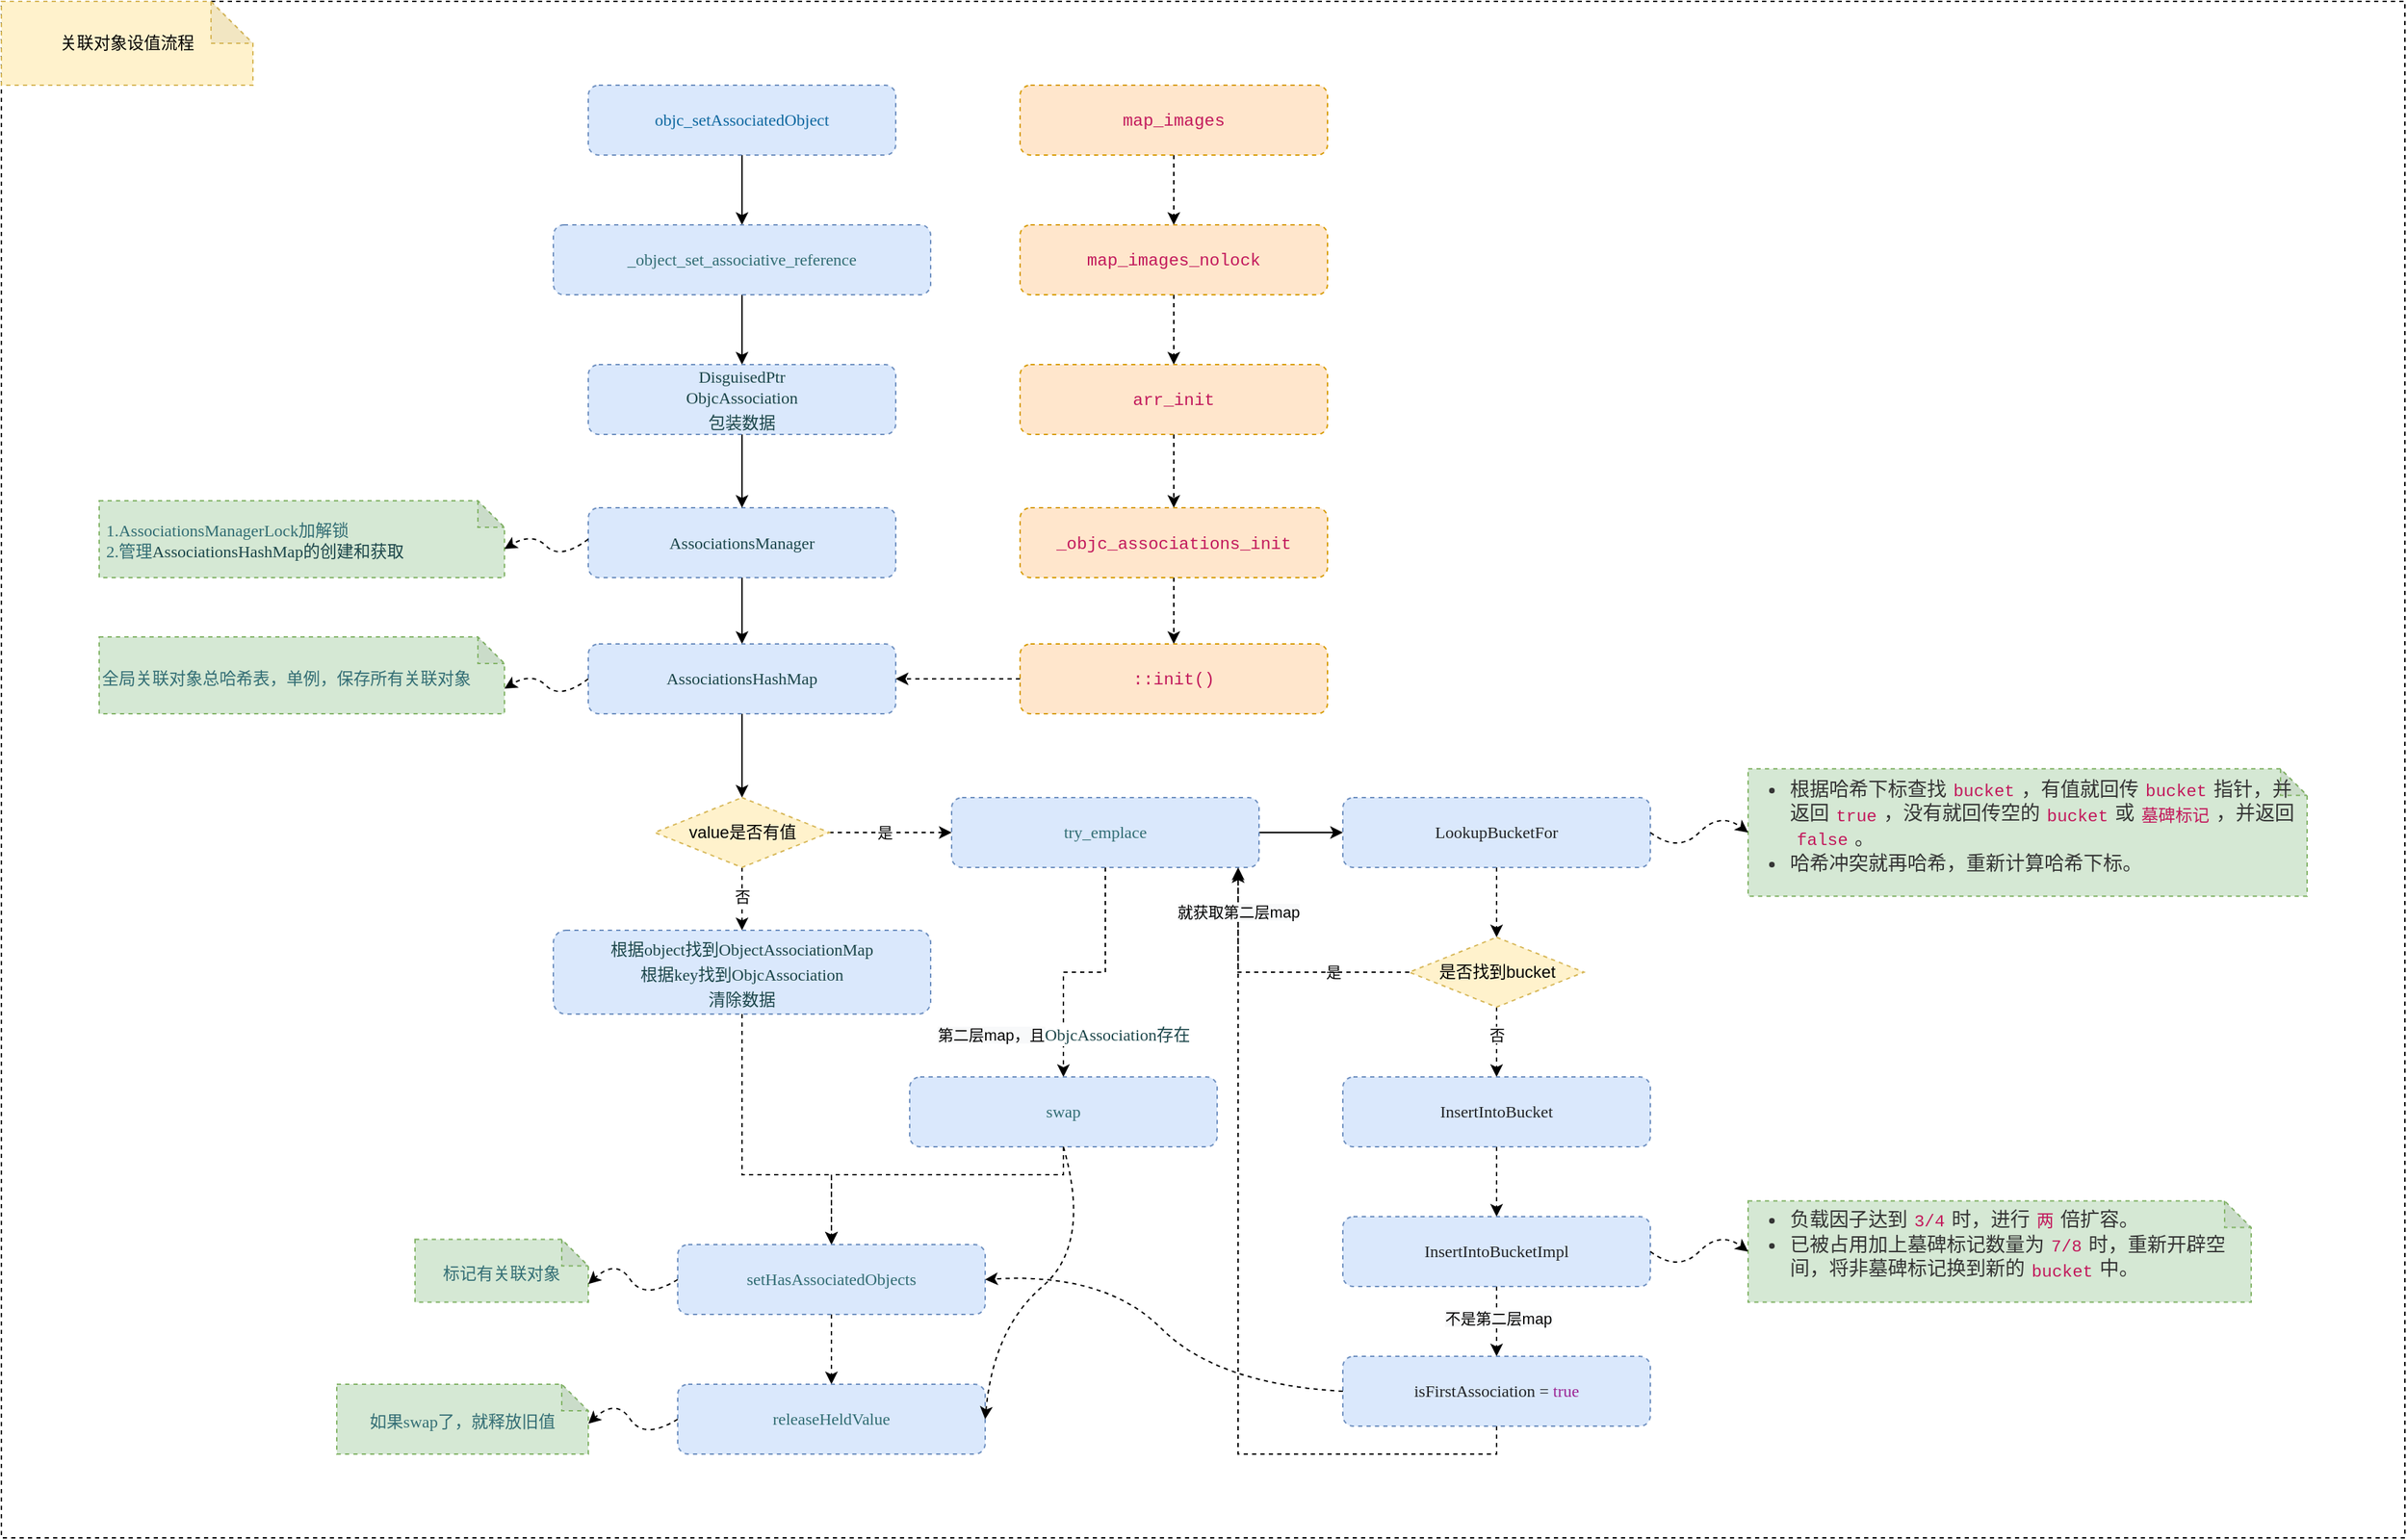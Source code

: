 <mxfile version="14.9.6" type="github">
  <diagram id="C5RBs43oDa-KdzZeNtuy" name="Page-1">
    <mxGraphModel dx="1801" dy="894" grid="1" gridSize="10" guides="1" tooltips="1" connect="1" arrows="1" fold="1" page="1" pageScale="1" pageWidth="827" pageHeight="1169" math="0" shadow="0">
      <root>
        <mxCell id="WIyWlLk6GJQsqaUBKTNV-0" />
        <mxCell id="WIyWlLk6GJQsqaUBKTNV-1" parent="WIyWlLk6GJQsqaUBKTNV-0" />
        <mxCell id="m5rObbSo_KXie3iQr8mV-87" value="" style="rounded=0;whiteSpace=wrap;html=1;labelBackgroundColor=none;align=center;dashed=1;" parent="WIyWlLk6GJQsqaUBKTNV-1" vertex="1">
          <mxGeometry x="-290" y="80" width="1720" height="1100" as="geometry" />
        </mxCell>
        <mxCell id="m5rObbSo_KXie3iQr8mV-5" style="edgeStyle=orthogonalEdgeStyle;rounded=0;orthogonalLoop=1;jettySize=auto;html=1;exitX=0.5;exitY=1;exitDx=0;exitDy=0;entryX=0.5;entryY=0;entryDx=0;entryDy=0;labelBackgroundColor=none;" parent="WIyWlLk6GJQsqaUBKTNV-1" source="m5rObbSo_KXie3iQr8mV-0" target="m5rObbSo_KXie3iQr8mV-4" edge="1">
          <mxGeometry relative="1" as="geometry" />
        </mxCell>
        <mxCell id="m5rObbSo_KXie3iQr8mV-0" value="&lt;p style=&quot;margin: 0px; font-stretch: normal; line-height: normal; font-family: menlo; color: rgb(15, 104, 160);&quot;&gt;objc_setAssociatedObject&lt;/p&gt;" style="rounded=1;whiteSpace=wrap;html=1;labelBackgroundColor=none;fillColor=#dae8fc;strokeColor=#6c8ebf;dashed=1;" parent="WIyWlLk6GJQsqaUBKTNV-1" vertex="1">
          <mxGeometry x="130" y="140" width="220" height="50" as="geometry" />
        </mxCell>
        <mxCell id="m5rObbSo_KXie3iQr8mV-15" style="edgeStyle=orthogonalEdgeStyle;rounded=0;orthogonalLoop=1;jettySize=auto;html=1;exitX=0.5;exitY=1;exitDx=0;exitDy=0;entryX=0.5;entryY=0;entryDx=0;entryDy=0;labelBackgroundColor=none;" parent="WIyWlLk6GJQsqaUBKTNV-1" source="m5rObbSo_KXie3iQr8mV-4" target="m5rObbSo_KXie3iQr8mV-14" edge="1">
          <mxGeometry relative="1" as="geometry" />
        </mxCell>
        <mxCell id="m5rObbSo_KXie3iQr8mV-4" value="&lt;p style=&quot;margin: 0px; font-stretch: normal; line-height: normal; font-family: menlo; color: rgb(50, 109, 116);&quot;&gt;_object_set_associative_reference&lt;/p&gt;" style="rounded=1;whiteSpace=wrap;html=1;labelBackgroundColor=none;fillColor=#dae8fc;strokeColor=#6c8ebf;dashed=1;" parent="WIyWlLk6GJQsqaUBKTNV-1" vertex="1">
          <mxGeometry x="105" y="240" width="270" height="50" as="geometry" />
        </mxCell>
        <mxCell id="m5rObbSo_KXie3iQr8mV-19" style="edgeStyle=orthogonalEdgeStyle;rounded=0;orthogonalLoop=1;jettySize=auto;html=1;exitX=0.5;exitY=1;exitDx=0;exitDy=0;entryX=0.5;entryY=0;entryDx=0;entryDy=0;labelBackgroundColor=none;" parent="WIyWlLk6GJQsqaUBKTNV-1" source="m5rObbSo_KXie3iQr8mV-6" target="m5rObbSo_KXie3iQr8mV-8" edge="1">
          <mxGeometry relative="1" as="geometry" />
        </mxCell>
        <mxCell id="m5rObbSo_KXie3iQr8mV-6" value="&lt;p style=&quot;margin: 0px; font-stretch: normal; line-height: normal; font-family: menlo; color: rgb(28, 70, 74);&quot;&gt;AssociationsManager&lt;/p&gt;" style="rounded=1;whiteSpace=wrap;html=1;labelBackgroundColor=none;fillColor=#dae8fc;strokeColor=#6c8ebf;dashed=1;" parent="WIyWlLk6GJQsqaUBKTNV-1" vertex="1">
          <mxGeometry x="130" y="442.5" width="220" height="50" as="geometry" />
        </mxCell>
        <mxCell id="m5rObbSo_KXie3iQr8mV-18" style="edgeStyle=orthogonalEdgeStyle;rounded=0;orthogonalLoop=1;jettySize=auto;html=1;exitX=0.5;exitY=1;exitDx=0;exitDy=0;entryX=0.5;entryY=0;entryDx=0;entryDy=0;labelBackgroundColor=none;" parent="WIyWlLk6GJQsqaUBKTNV-1" source="m5rObbSo_KXie3iQr8mV-8" target="m5rObbSo_KXie3iQr8mV-17" edge="1">
          <mxGeometry relative="1" as="geometry" />
        </mxCell>
        <mxCell id="m5rObbSo_KXie3iQr8mV-8" value="&lt;p style=&quot;margin: 0px; font-stretch: normal; line-height: normal; font-family: menlo; color: rgb(28, 70, 74);&quot;&gt;AssociationsHashMap&lt;/p&gt;" style="rounded=1;whiteSpace=wrap;html=1;labelBackgroundColor=none;fillColor=#dae8fc;strokeColor=#6c8ebf;dashed=1;" parent="WIyWlLk6GJQsqaUBKTNV-1" vertex="1">
          <mxGeometry x="130" y="540" width="220" height="50" as="geometry" />
        </mxCell>
        <mxCell id="m5rObbSo_KXie3iQr8mV-9" value="&lt;p style=&quot;margin: 0px; font-stretch: normal; line-height: normal; font-family: menlo; color: rgb(50, 109, 116);&quot;&gt;&amp;nbsp;1.AssociationsManagerLock加解锁&lt;/p&gt;&lt;span style=&quot;color: rgb(50, 109, 116); font-family: menlo;&quot;&gt;&amp;nbsp;2.管理&lt;/span&gt;&lt;span style=&quot;color: rgb(28, 70, 74); font-family: menlo;&quot;&gt;AssociationsHashMap的创建和获取&lt;/span&gt;" style="shape=note;whiteSpace=wrap;html=1;backgroundOutline=1;darkOpacity=0.05;align=left;size=19;labelBackgroundColor=none;fillColor=#d5e8d4;strokeColor=#82b366;dashed=1;" parent="WIyWlLk6GJQsqaUBKTNV-1" vertex="1">
          <mxGeometry x="-220" y="437.5" width="290" height="55" as="geometry" />
        </mxCell>
        <mxCell id="m5rObbSo_KXie3iQr8mV-12" value="&lt;p style=&quot;margin: 0px; font-stretch: normal; line-height: normal; font-family: menlo; color: rgb(50, 109, 116);&quot;&gt;全局关联对象总哈希表，单例，保存所有关联对象&lt;/p&gt;" style="shape=note;whiteSpace=wrap;html=1;backgroundOutline=1;darkOpacity=0.05;align=left;size=19;labelBackgroundColor=none;fillColor=#d5e8d4;strokeColor=#82b366;dashed=1;" parent="WIyWlLk6GJQsqaUBKTNV-1" vertex="1">
          <mxGeometry x="-220" y="535" width="290" height="55" as="geometry" />
        </mxCell>
        <mxCell id="m5rObbSo_KXie3iQr8mV-16" style="edgeStyle=orthogonalEdgeStyle;rounded=0;orthogonalLoop=1;jettySize=auto;html=1;exitX=0.5;exitY=1;exitDx=0;exitDy=0;entryX=0.5;entryY=0;entryDx=0;entryDy=0;labelBackgroundColor=none;" parent="WIyWlLk6GJQsqaUBKTNV-1" source="m5rObbSo_KXie3iQr8mV-14" target="m5rObbSo_KXie3iQr8mV-6" edge="1">
          <mxGeometry relative="1" as="geometry" />
        </mxCell>
        <mxCell id="m5rObbSo_KXie3iQr8mV-14" value="&lt;p style=&quot;margin: 0px; font-stretch: normal; line-height: normal; font-family: menlo; color: rgb(28, 70, 74);&quot;&gt;DisguisedPtr&lt;/p&gt;&lt;p style=&quot;margin: 0px; font-stretch: normal; line-height: normal; font-family: menlo; color: rgb(28, 70, 74);&quot;&gt;ObjcAssociation&lt;/p&gt;&lt;p style=&quot;margin: 0px; font-stretch: normal; line-height: normal; font-family: menlo; color: rgb(28, 70, 74);&quot;&gt;包装数据&lt;/p&gt;" style="rounded=1;whiteSpace=wrap;html=1;labelBackgroundColor=none;fillColor=#dae8fc;strokeColor=#6c8ebf;dashed=1;" parent="WIyWlLk6GJQsqaUBKTNV-1" vertex="1">
          <mxGeometry x="130" y="340" width="220" height="50" as="geometry" />
        </mxCell>
        <mxCell id="m5rObbSo_KXie3iQr8mV-21" style="edgeStyle=orthogonalEdgeStyle;rounded=0;orthogonalLoop=1;jettySize=auto;html=1;exitX=1;exitY=0.5;exitDx=0;exitDy=0;entryX=0;entryY=0.5;entryDx=0;entryDy=0;labelBackgroundColor=none;dashed=1;" parent="WIyWlLk6GJQsqaUBKTNV-1" source="m5rObbSo_KXie3iQr8mV-17" target="m5rObbSo_KXie3iQr8mV-20" edge="1">
          <mxGeometry relative="1" as="geometry" />
        </mxCell>
        <mxCell id="JCwCKoFO84IhnHf9u2o8-2" value="是" style="edgeLabel;html=1;align=center;verticalAlign=middle;resizable=0;points=[];" vertex="1" connectable="0" parent="m5rObbSo_KXie3iQr8mV-21">
          <mxGeometry x="-0.097" relative="1" as="geometry">
            <mxPoint as="offset" />
          </mxGeometry>
        </mxCell>
        <mxCell id="m5rObbSo_KXie3iQr8mV-47" style="edgeStyle=orthogonalEdgeStyle;rounded=0;orthogonalLoop=1;jettySize=auto;html=1;exitX=0.5;exitY=1;exitDx=0;exitDy=0;entryX=0.5;entryY=0;entryDx=0;entryDy=0;labelBackgroundColor=none;dashed=1;" parent="WIyWlLk6GJQsqaUBKTNV-1" source="m5rObbSo_KXie3iQr8mV-17" target="m5rObbSo_KXie3iQr8mV-46" edge="1">
          <mxGeometry relative="1" as="geometry" />
        </mxCell>
        <mxCell id="JCwCKoFO84IhnHf9u2o8-3" value="否" style="edgeLabel;html=1;align=center;verticalAlign=middle;resizable=0;points=[];" vertex="1" connectable="0" parent="m5rObbSo_KXie3iQr8mV-47">
          <mxGeometry x="0.067" y="-2" relative="1" as="geometry">
            <mxPoint x="2" y="-3" as="offset" />
          </mxGeometry>
        </mxCell>
        <mxCell id="m5rObbSo_KXie3iQr8mV-17" value="value是否有值" style="rhombus;whiteSpace=wrap;html=1;align=center;labelBackgroundColor=none;fillColor=#fff2cc;strokeColor=#d6b656;dashed=1;" parent="WIyWlLk6GJQsqaUBKTNV-1" vertex="1">
          <mxGeometry x="177.5" y="650" width="125" height="50" as="geometry" />
        </mxCell>
        <mxCell id="m5rObbSo_KXie3iQr8mV-25" style="edgeStyle=orthogonalEdgeStyle;rounded=0;orthogonalLoop=1;jettySize=auto;html=1;exitX=1;exitY=0.5;exitDx=0;exitDy=0;entryX=0;entryY=0.5;entryDx=0;entryDy=0;labelBackgroundColor=none;" parent="WIyWlLk6GJQsqaUBKTNV-1" source="m5rObbSo_KXie3iQr8mV-20" target="m5rObbSo_KXie3iQr8mV-24" edge="1">
          <mxGeometry relative="1" as="geometry" />
        </mxCell>
        <mxCell id="m5rObbSo_KXie3iQr8mV-59" style="edgeStyle=orthogonalEdgeStyle;rounded=0;orthogonalLoop=1;jettySize=auto;html=1;exitX=0.5;exitY=1;exitDx=0;exitDy=0;entryX=0.5;entryY=0;entryDx=0;entryDy=0;labelBackgroundColor=none;dashed=1;" parent="WIyWlLk6GJQsqaUBKTNV-1" source="m5rObbSo_KXie3iQr8mV-20" target="m5rObbSo_KXie3iQr8mV-53" edge="1">
          <mxGeometry relative="1" as="geometry" />
        </mxCell>
        <mxCell id="JCwCKoFO84IhnHf9u2o8-7" value="&lt;span style=&quot;background-color: rgb(248 , 249 , 250)&quot;&gt;第二层map，且&lt;/span&gt;&lt;span style=&quot;color: rgb(28 , 70 , 74) ; font-family: &amp;#34;menlo&amp;#34; ; font-size: 12px&quot;&gt;ObjcAssociation存在&lt;/span&gt;" style="edgeLabel;html=1;align=center;verticalAlign=middle;resizable=0;points=[];" vertex="1" connectable="0" parent="m5rObbSo_KXie3iQr8mV-59">
          <mxGeometry x="0.611" y="1" relative="1" as="geometry">
            <mxPoint x="-1" y="5" as="offset" />
          </mxGeometry>
        </mxCell>
        <mxCell id="m5rObbSo_KXie3iQr8mV-20" value="&lt;p style=&quot;margin: 0px; font-stretch: normal; line-height: normal; font-family: menlo; color: rgb(50, 109, 116);&quot;&gt;try_emplace&lt;/p&gt;" style="rounded=1;whiteSpace=wrap;html=1;labelBackgroundColor=none;fillColor=#dae8fc;strokeColor=#6c8ebf;dashed=1;" parent="WIyWlLk6GJQsqaUBKTNV-1" vertex="1">
          <mxGeometry x="390" y="650" width="220" height="50" as="geometry" />
        </mxCell>
        <mxCell id="m5rObbSo_KXie3iQr8mV-27" style="edgeStyle=orthogonalEdgeStyle;rounded=0;orthogonalLoop=1;jettySize=auto;html=1;exitX=0.5;exitY=1;exitDx=0;exitDy=0;entryX=0.5;entryY=0;entryDx=0;entryDy=0;labelBackgroundColor=none;dashed=1;" parent="WIyWlLk6GJQsqaUBKTNV-1" source="m5rObbSo_KXie3iQr8mV-24" target="m5rObbSo_KXie3iQr8mV-26" edge="1">
          <mxGeometry relative="1" as="geometry" />
        </mxCell>
        <mxCell id="m5rObbSo_KXie3iQr8mV-24" value="&lt;p style=&quot;margin: 0px; font-stretch: normal; line-height: normal; font-family: menlo; color: rgba(0, 0, 0, 0.85);&quot;&gt;LookupBucketFor&lt;/p&gt;" style="rounded=1;whiteSpace=wrap;html=1;labelBackgroundColor=none;fillColor=#dae8fc;strokeColor=#6c8ebf;dashed=1;" parent="WIyWlLk6GJQsqaUBKTNV-1" vertex="1">
          <mxGeometry x="670" y="650" width="220" height="50" as="geometry" />
        </mxCell>
        <mxCell id="m5rObbSo_KXie3iQr8mV-32" value="&lt;span style=&quot;background-color: rgb(255 , 255 , 255)&quot;&gt;否&lt;/span&gt;" style="edgeStyle=orthogonalEdgeStyle;rounded=0;orthogonalLoop=1;jettySize=auto;html=1;exitX=0.5;exitY=1;exitDx=0;exitDy=0;entryX=0.5;entryY=0;entryDx=0;entryDy=0;labelBackgroundColor=none;dashed=1;" parent="WIyWlLk6GJQsqaUBKTNV-1" source="m5rObbSo_KXie3iQr8mV-26" target="m5rObbSo_KXie3iQr8mV-29" edge="1">
          <mxGeometry x="-0.2" relative="1" as="geometry">
            <mxPoint as="offset" />
          </mxGeometry>
        </mxCell>
        <mxCell id="m5rObbSo_KXie3iQr8mV-34" style="edgeStyle=orthogonalEdgeStyle;rounded=0;orthogonalLoop=1;jettySize=auto;html=1;exitX=0;exitY=0.5;exitDx=0;exitDy=0;entryX=0.932;entryY=1;entryDx=0;entryDy=0;entryPerimeter=0;labelBackgroundColor=none;dashed=1;" parent="WIyWlLk6GJQsqaUBKTNV-1" source="m5rObbSo_KXie3iQr8mV-26" target="m5rObbSo_KXie3iQr8mV-20" edge="1">
          <mxGeometry relative="1" as="geometry" />
        </mxCell>
        <mxCell id="m5rObbSo_KXie3iQr8mV-35" value="是" style="edgeLabel;html=1;align=center;verticalAlign=middle;resizable=0;points=[];labelBackgroundColor=none;" parent="m5rObbSo_KXie3iQr8mV-34" vertex="1" connectable="0">
          <mxGeometry x="-0.2" y="2" relative="1" as="geometry">
            <mxPoint x="24" y="-2" as="offset" />
          </mxGeometry>
        </mxCell>
        <mxCell id="m5rObbSo_KXie3iQr8mV-26" value="是否找到bucket" style="rhombus;whiteSpace=wrap;html=1;align=center;labelBackgroundColor=none;fillColor=#fff2cc;strokeColor=#d6b656;dashed=1;" parent="WIyWlLk6GJQsqaUBKTNV-1" vertex="1">
          <mxGeometry x="717.5" y="750" width="125" height="50" as="geometry" />
        </mxCell>
        <mxCell id="m5rObbSo_KXie3iQr8mV-33" style="edgeStyle=orthogonalEdgeStyle;rounded=0;orthogonalLoop=1;jettySize=auto;html=1;exitX=0.5;exitY=1;exitDx=0;exitDy=0;entryX=0.5;entryY=0;entryDx=0;entryDy=0;labelBackgroundColor=none;dashed=1;" parent="WIyWlLk6GJQsqaUBKTNV-1" source="m5rObbSo_KXie3iQr8mV-29" target="m5rObbSo_KXie3iQr8mV-30" edge="1">
          <mxGeometry relative="1" as="geometry" />
        </mxCell>
        <mxCell id="m5rObbSo_KXie3iQr8mV-29" value="&lt;p style=&quot;margin: 0px; font-stretch: normal; line-height: normal; font-family: menlo; color: rgba(0, 0, 0, 0.85);&quot;&gt;InsertIntoBucket&lt;/p&gt;" style="rounded=1;whiteSpace=wrap;html=1;labelBackgroundColor=none;fillColor=#dae8fc;strokeColor=#6c8ebf;dashed=1;" parent="WIyWlLk6GJQsqaUBKTNV-1" vertex="1">
          <mxGeometry x="670" y="850" width="220" height="50" as="geometry" />
        </mxCell>
        <mxCell id="m5rObbSo_KXie3iQr8mV-37" style="edgeStyle=orthogonalEdgeStyle;rounded=0;orthogonalLoop=1;jettySize=auto;html=1;exitX=0.5;exitY=1;exitDx=0;exitDy=0;entryX=0.932;entryY=1.04;entryDx=0;entryDy=0;entryPerimeter=0;labelBackgroundColor=none;dashed=1;" parent="WIyWlLk6GJQsqaUBKTNV-1" source="m5rObbSo_KXie3iQr8mV-49" target="m5rObbSo_KXie3iQr8mV-20" edge="1">
          <mxGeometry relative="1" as="geometry">
            <mxPoint x="600" y="800" as="targetPoint" />
          </mxGeometry>
        </mxCell>
        <mxCell id="JCwCKoFO84IhnHf9u2o8-6" value="&lt;span style=&quot;background-color: rgb(248 , 249 , 250)&quot;&gt;就获取第二层map&lt;/span&gt;" style="edgeLabel;html=1;align=center;verticalAlign=middle;resizable=0;points=[];" vertex="1" connectable="0" parent="m5rObbSo_KXie3iQr8mV-37">
          <mxGeometry x="0.904" relative="1" as="geometry">
            <mxPoint as="offset" />
          </mxGeometry>
        </mxCell>
        <mxCell id="m5rObbSo_KXie3iQr8mV-50" style="edgeStyle=orthogonalEdgeStyle;rounded=0;orthogonalLoop=1;jettySize=auto;html=1;exitX=0.5;exitY=1;exitDx=0;exitDy=0;entryX=0.5;entryY=0;entryDx=0;entryDy=0;labelBackgroundColor=none;dashed=1;" parent="WIyWlLk6GJQsqaUBKTNV-1" source="m5rObbSo_KXie3iQr8mV-30" target="m5rObbSo_KXie3iQr8mV-49" edge="1">
          <mxGeometry relative="1" as="geometry" />
        </mxCell>
        <mxCell id="JCwCKoFO84IhnHf9u2o8-5" value="&lt;span style=&quot;background-color: rgb(248 , 249 , 250)&quot;&gt;不是第二层map&lt;/span&gt;" style="edgeLabel;html=1;align=center;verticalAlign=middle;resizable=0;points=[];" vertex="1" connectable="0" parent="m5rObbSo_KXie3iQr8mV-50">
          <mxGeometry x="-0.08" y="1" relative="1" as="geometry">
            <mxPoint as="offset" />
          </mxGeometry>
        </mxCell>
        <mxCell id="m5rObbSo_KXie3iQr8mV-30" value="&lt;p style=&quot;margin: 0px; font-stretch: normal; line-height: normal; font-family: menlo; color: rgba(0, 0, 0, 0.85);&quot;&gt;InsertIntoBucketImpl&lt;/p&gt;" style="rounded=1;whiteSpace=wrap;html=1;labelBackgroundColor=none;fillColor=#dae8fc;strokeColor=#6c8ebf;dashed=1;" parent="WIyWlLk6GJQsqaUBKTNV-1" vertex="1">
          <mxGeometry x="670" y="950" width="220" height="50" as="geometry" />
        </mxCell>
        <mxCell id="m5rObbSo_KXie3iQr8mV-31" value="&lt;ul style=&quot;box-sizing: border-box ; padding-left: 28px ; margin-top: 4px ; color: rgb(53 , 53 , 53) ; font-family: , &amp;quot;blinkmacsystemfont&amp;quot; , &amp;quot;segoe ui&amp;quot; , &amp;quot;helvetica&amp;quot; , &amp;quot;arial&amp;quot; , sans-serif , &amp;quot;apple color emoji&amp;quot; , &amp;quot;segoe ui emoji&amp;quot; ; font-size: 14px&quot;&gt;&lt;li style=&quot;box-sizing: border-box ; margin-bottom: 0px ; list-style: inherit&quot;&gt;负载因子达到&lt;code style=&quot;box-sizing: border-box; font-family: menlo, monaco, consolas, &amp;quot;courier new&amp;quot;, monospace; font-size: 0.87em; padding: 0.065em 0.4em; color: rgb(194, 24, 91); word-break: break-word; overflow-x: auto; border-top-left-radius: 2px; border-top-right-radius: 2px; border-bottom-right-radius: 2px; border-bottom-left-radius: 2px;&quot;&gt;3/4&lt;/code&gt;时，进行&lt;code style=&quot;box-sizing: border-box; font-family: menlo, monaco, consolas, &amp;quot;courier new&amp;quot;, monospace; font-size: 0.87em; padding: 0.065em 0.4em; color: rgb(194, 24, 91); word-break: break-word; overflow-x: auto; border-top-left-radius: 2px; border-top-right-radius: 2px; border-bottom-right-radius: 2px; border-bottom-left-radius: 2px;&quot;&gt;两&lt;/code&gt;倍扩容。&lt;/li&gt;&lt;li style=&quot;box-sizing: border-box ; margin-bottom: 0px ; list-style: inherit&quot;&gt;已被占用加上墓碑标记数量为&lt;code style=&quot;box-sizing: border-box; font-family: menlo, monaco, consolas, &amp;quot;courier new&amp;quot;, monospace; font-size: 0.87em; padding: 0.065em 0.4em; color: rgb(194, 24, 91); word-break: break-word; overflow-x: auto; border-top-left-radius: 2px; border-top-right-radius: 2px; border-bottom-right-radius: 2px; border-bottom-left-radius: 2px;&quot;&gt;7/8&lt;/code&gt;时，重新开辟空间，将非墓碑标记换到新的&lt;code style=&quot;box-sizing: border-box; font-family: menlo, monaco, consolas, &amp;quot;courier new&amp;quot;, monospace; font-size: 0.87em; padding: 0.065em 0.4em; color: rgb(194, 24, 91); word-break: break-word; overflow-x: auto; border-top-left-radius: 2px; border-top-right-radius: 2px; border-bottom-right-radius: 2px; border-bottom-left-radius: 2px;&quot;&gt;bucket&lt;/code&gt;中。&lt;/li&gt;&lt;/ul&gt;" style="shape=note;whiteSpace=wrap;html=1;backgroundOutline=1;darkOpacity=0.05;align=left;size=19;labelBackgroundColor=none;fillColor=#d5e8d4;strokeColor=#82b366;dashed=1;" parent="WIyWlLk6GJQsqaUBKTNV-1" vertex="1">
          <mxGeometry x="960" y="938.75" width="360" height="72.5" as="geometry" />
        </mxCell>
        <mxCell id="m5rObbSo_KXie3iQr8mV-39" value="&lt;ul style=&quot;box-sizing: border-box ; padding-left: 28px ; margin-top: 4px ; color: rgb(53 , 53 , 53) ; font-family: , &amp;quot;blinkmacsystemfont&amp;quot; , &amp;quot;segoe ui&amp;quot; , &amp;quot;helvetica&amp;quot; , &amp;quot;arial&amp;quot; , sans-serif , &amp;quot;apple color emoji&amp;quot; , &amp;quot;segoe ui emoji&amp;quot; ; font-size: 14px&quot;&gt;&lt;li style=&quot;box-sizing: border-box ; margin-bottom: 0px ; list-style: inherit&quot;&gt;根据哈希下标查找&lt;code style=&quot;box-sizing: border-box; font-family: menlo, monaco, consolas, &amp;quot;courier new&amp;quot;, monospace; font-size: 0.87em; padding: 0.065em 0.4em; color: rgb(194, 24, 91); word-break: break-word; overflow-x: auto; border-top-left-radius: 2px; border-top-right-radius: 2px; border-bottom-right-radius: 2px; border-bottom-left-radius: 2px;&quot;&gt;bucket&lt;/code&gt;，有值就回传&lt;code style=&quot;box-sizing: border-box; font-family: menlo, monaco, consolas, &amp;quot;courier new&amp;quot;, monospace; font-size: 0.87em; padding: 0.065em 0.4em; color: rgb(194, 24, 91); word-break: break-word; overflow-x: auto; border-top-left-radius: 2px; border-top-right-radius: 2px; border-bottom-right-radius: 2px; border-bottom-left-radius: 2px;&quot;&gt;bucket&lt;/code&gt;指针，并返回&lt;code style=&quot;box-sizing: border-box; font-family: menlo, monaco, consolas, &amp;quot;courier new&amp;quot;, monospace; font-size: 0.87em; padding: 0.065em 0.4em; color: rgb(194, 24, 91); word-break: break-word; overflow-x: auto; border-top-left-radius: 2px; border-top-right-radius: 2px; border-bottom-right-radius: 2px; border-bottom-left-radius: 2px;&quot;&gt;true&lt;/code&gt;，没有就回传空的&lt;code style=&quot;box-sizing: border-box; font-family: menlo, monaco, consolas, &amp;quot;courier new&amp;quot;, monospace; font-size: 0.87em; padding: 0.065em 0.4em; color: rgb(194, 24, 91); word-break: break-word; overflow-x: auto; border-top-left-radius: 2px; border-top-right-radius: 2px; border-bottom-right-radius: 2px; border-bottom-left-radius: 2px;&quot;&gt;bucket&lt;/code&gt;或&lt;code style=&quot;box-sizing: border-box; font-family: menlo, monaco, consolas, &amp;quot;courier new&amp;quot;, monospace; font-size: 0.87em; padding: 0.065em 0.4em; color: rgb(194, 24, 91); word-break: break-word; overflow-x: auto; border-top-left-radius: 2px; border-top-right-radius: 2px; border-bottom-right-radius: 2px; border-bottom-left-radius: 2px;&quot;&gt;墓碑标记&lt;/code&gt;，并返回&lt;code style=&quot;box-sizing: border-box; font-family: menlo, monaco, consolas, &amp;quot;courier new&amp;quot;, monospace; font-size: 0.87em; padding: 0.065em 0.4em; color: rgb(194, 24, 91); word-break: break-word; overflow-x: auto; border-top-left-radius: 2px; border-top-right-radius: 2px; border-bottom-right-radius: 2px; border-bottom-left-radius: 2px;&quot;&gt;false&lt;/code&gt;。&lt;/li&gt;&lt;li style=&quot;box-sizing: border-box ; margin-bottom: 0px ; list-style: inherit&quot;&gt;哈希冲突就再哈希，重新计算哈希下标。&lt;/li&gt;&lt;/ul&gt;" style="shape=note;whiteSpace=wrap;html=1;backgroundOutline=1;darkOpacity=0.05;align=left;size=19;labelBackgroundColor=none;fillColor=#d5e8d4;strokeColor=#82b366;dashed=1;" parent="WIyWlLk6GJQsqaUBKTNV-1" vertex="1">
          <mxGeometry x="960" y="629.38" width="400" height="91.25" as="geometry" />
        </mxCell>
        <mxCell id="m5rObbSo_KXie3iQr8mV-40" value="" style="curved=1;endArrow=classic;html=1;exitX=1;exitY=0.5;exitDx=0;exitDy=0;entryX=0;entryY=0.5;entryDx=0;entryDy=0;entryPerimeter=0;labelBackgroundColor=none;dashed=1;" parent="WIyWlLk6GJQsqaUBKTNV-1" source="m5rObbSo_KXie3iQr8mV-30" target="m5rObbSo_KXie3iQr8mV-31" edge="1">
          <mxGeometry width="50" height="50" relative="1" as="geometry">
            <mxPoint x="900" y="1000" as="sourcePoint" />
            <mxPoint x="950" y="950" as="targetPoint" />
            <Array as="points">
              <mxPoint x="910" y="990" />
              <mxPoint x="940" y="960" />
            </Array>
          </mxGeometry>
        </mxCell>
        <mxCell id="m5rObbSo_KXie3iQr8mV-43" value="" style="curved=1;endArrow=classic;html=1;entryX=0;entryY=0;entryDx=290;entryDy=37;entryPerimeter=0;exitX=0;exitY=0.5;exitDx=0;exitDy=0;labelBackgroundColor=none;dashed=1;" parent="WIyWlLk6GJQsqaUBKTNV-1" source="m5rObbSo_KXie3iQr8mV-8" target="m5rObbSo_KXie3iQr8mV-12" edge="1">
          <mxGeometry width="50" height="50" relative="1" as="geometry">
            <mxPoint x="80" y="590" as="sourcePoint" />
            <mxPoint x="130" y="540" as="targetPoint" />
            <Array as="points">
              <mxPoint x="110" y="580" />
              <mxPoint x="90" y="560" />
            </Array>
          </mxGeometry>
        </mxCell>
        <mxCell id="m5rObbSo_KXie3iQr8mV-44" value="" style="curved=1;endArrow=classic;html=1;entryX=0;entryY=0;entryDx=290;entryDy=37;entryPerimeter=0;exitX=0;exitY=0.5;exitDx=0;exitDy=0;labelBackgroundColor=none;dashed=1;" parent="WIyWlLk6GJQsqaUBKTNV-1" edge="1">
          <mxGeometry width="50" height="50" relative="1" as="geometry">
            <mxPoint x="130" y="465" as="sourcePoint" />
            <mxPoint x="70" y="472" as="targetPoint" />
            <Array as="points">
              <mxPoint x="110" y="480" />
              <mxPoint x="90" y="460" />
            </Array>
          </mxGeometry>
        </mxCell>
        <mxCell id="m5rObbSo_KXie3iQr8mV-52" style="edgeStyle=orthogonalEdgeStyle;rounded=0;orthogonalLoop=1;jettySize=auto;html=1;exitX=0.5;exitY=1;exitDx=0;exitDy=0;entryX=0.5;entryY=0;entryDx=0;entryDy=0;labelBackgroundColor=none;dashed=1;" parent="WIyWlLk6GJQsqaUBKTNV-1" source="m5rObbSo_KXie3iQr8mV-46" target="m5rObbSo_KXie3iQr8mV-57" edge="1">
          <mxGeometry relative="1" as="geometry">
            <mxPoint x="240" y="840" as="targetPoint" />
            <Array as="points">
              <mxPoint x="240" y="920" />
              <mxPoint x="304" y="920" />
            </Array>
          </mxGeometry>
        </mxCell>
        <mxCell id="m5rObbSo_KXie3iQr8mV-46" value="&lt;p style=&quot;margin: 0px; font-stretch: normal; line-height: normal; font-family: menlo; color: rgb(28, 70, 74);&quot;&gt;根据object找到&lt;span style=&quot;font-family: &amp;quot;menlo&amp;quot;&quot;&gt;ObjectAssociationMap&lt;/span&gt;&lt;/p&gt;&lt;p style=&quot;margin: 0px; font-stretch: normal; line-height: normal; color: rgb(28, 70, 74);&quot;&gt;&lt;font face=&quot;Menlo&quot;&gt;根据key找到&lt;/font&gt;&lt;span style=&quot;font-family: &amp;quot;menlo&amp;quot;&quot;&gt;ObjcAssociation&lt;/span&gt;&lt;/p&gt;&lt;p style=&quot;margin: 0px; font-stretch: normal; line-height: normal; color: rgb(28, 70, 74);&quot;&gt;&lt;font face=&quot;menlo&quot;&gt;清除数据&lt;/font&gt;&lt;/p&gt;" style="rounded=1;whiteSpace=wrap;html=1;labelBackgroundColor=none;fillColor=#dae8fc;strokeColor=#6c8ebf;dashed=1;" parent="WIyWlLk6GJQsqaUBKTNV-1" vertex="1">
          <mxGeometry x="105" y="745" width="270" height="60" as="geometry" />
        </mxCell>
        <mxCell id="m5rObbSo_KXie3iQr8mV-49" value="&lt;p style=&quot;margin: 0px; font-stretch: normal; line-height: normal; font-family: menlo; color: rgba(0, 0, 0, 0.85);&quot;&gt;isFirstAssociation = &lt;span style=&quot;color: #9b2393&quot;&gt;true&lt;/span&gt;&lt;/p&gt;" style="rounded=1;whiteSpace=wrap;html=1;labelBackgroundColor=none;fillColor=#dae8fc;strokeColor=#6c8ebf;dashed=1;" parent="WIyWlLk6GJQsqaUBKTNV-1" vertex="1">
          <mxGeometry x="670" y="1050" width="220" height="50" as="geometry" />
        </mxCell>
        <mxCell id="m5rObbSo_KXie3iQr8mV-61" style="edgeStyle=orthogonalEdgeStyle;rounded=0;orthogonalLoop=1;jettySize=auto;html=1;exitX=0.5;exitY=1;exitDx=0;exitDy=0;entryX=0.5;entryY=0;entryDx=0;entryDy=0;labelBackgroundColor=none;dashed=1;" parent="WIyWlLk6GJQsqaUBKTNV-1" source="m5rObbSo_KXie3iQr8mV-53" target="m5rObbSo_KXie3iQr8mV-57" edge="1">
          <mxGeometry relative="1" as="geometry">
            <Array as="points">
              <mxPoint x="470" y="920" />
              <mxPoint x="304" y="920" />
            </Array>
          </mxGeometry>
        </mxCell>
        <mxCell id="m5rObbSo_KXie3iQr8mV-53" value="&lt;p style=&quot;margin: 0px; font-stretch: normal; line-height: normal; font-family: menlo; color: rgb(50, 109, 116);&quot;&gt;swap&lt;/p&gt;" style="rounded=1;whiteSpace=wrap;html=1;labelBackgroundColor=none;fillColor=#dae8fc;strokeColor=#6c8ebf;dashed=1;" parent="WIyWlLk6GJQsqaUBKTNV-1" vertex="1">
          <mxGeometry x="360" y="850" width="220" height="50" as="geometry" />
        </mxCell>
        <mxCell id="m5rObbSo_KXie3iQr8mV-62" style="edgeStyle=orthogonalEdgeStyle;rounded=0;orthogonalLoop=1;jettySize=auto;html=1;exitX=0.5;exitY=1;exitDx=0;exitDy=0;entryX=0.5;entryY=0;entryDx=0;entryDy=0;labelBackgroundColor=none;dashed=1;" parent="WIyWlLk6GJQsqaUBKTNV-1" source="m5rObbSo_KXie3iQr8mV-57" target="m5rObbSo_KXie3iQr8mV-58" edge="1">
          <mxGeometry relative="1" as="geometry" />
        </mxCell>
        <mxCell id="m5rObbSo_KXie3iQr8mV-57" value="&lt;p style=&quot;margin: 0px; font-stretch: normal; line-height: normal; font-family: menlo; color: rgb(50, 109, 116);&quot;&gt;setHasAssociatedObjects&lt;/p&gt;" style="rounded=1;whiteSpace=wrap;html=1;labelBackgroundColor=none;fillColor=#dae8fc;strokeColor=#6c8ebf;dashed=1;" parent="WIyWlLk6GJQsqaUBKTNV-1" vertex="1">
          <mxGeometry x="194" y="970" width="220" height="50" as="geometry" />
        </mxCell>
        <mxCell id="m5rObbSo_KXie3iQr8mV-58" value="&lt;p style=&quot;margin: 0px; font-stretch: normal; line-height: normal; font-family: menlo; color: rgb(50, 109, 116);&quot;&gt;releaseHeldValue&lt;/p&gt;" style="rounded=1;whiteSpace=wrap;html=1;labelBackgroundColor=none;fillColor=#dae8fc;strokeColor=#6c8ebf;dashed=1;" parent="WIyWlLk6GJQsqaUBKTNV-1" vertex="1">
          <mxGeometry x="194" y="1070" width="220" height="50" as="geometry" />
        </mxCell>
        <mxCell id="m5rObbSo_KXie3iQr8mV-63" value="" style="curved=1;endArrow=classic;html=1;exitX=0;exitY=0.5;exitDx=0;exitDy=0;entryX=1;entryY=0.5;entryDx=0;entryDy=0;labelBackgroundColor=none;dashed=1;" parent="WIyWlLk6GJQsqaUBKTNV-1" source="m5rObbSo_KXie3iQr8mV-49" target="m5rObbSo_KXie3iQr8mV-57" edge="1">
          <mxGeometry width="50" height="50" relative="1" as="geometry">
            <mxPoint x="520" y="1050" as="sourcePoint" />
            <mxPoint x="570" y="1000" as="targetPoint" />
            <Array as="points">
              <mxPoint x="580" y="1070" />
              <mxPoint x="500" y="990" />
            </Array>
          </mxGeometry>
        </mxCell>
        <mxCell id="m5rObbSo_KXie3iQr8mV-64" value="" style="curved=1;endArrow=classic;html=1;entryX=1;entryY=0.5;entryDx=0;entryDy=0;exitX=0.5;exitY=1;exitDx=0;exitDy=0;labelBackgroundColor=none;dashed=1;" parent="WIyWlLk6GJQsqaUBKTNV-1" source="m5rObbSo_KXie3iQr8mV-53" target="m5rObbSo_KXie3iQr8mV-58" edge="1">
          <mxGeometry width="50" height="50" relative="1" as="geometry">
            <mxPoint x="470" y="980" as="sourcePoint" />
            <mxPoint x="520" y="930" as="targetPoint" />
            <Array as="points">
              <mxPoint x="490" y="970" />
              <mxPoint x="420" y="1030" />
            </Array>
          </mxGeometry>
        </mxCell>
        <mxCell id="m5rObbSo_KXie3iQr8mV-65" value="&lt;p style=&quot;margin: 0px; font-stretch: normal; line-height: normal; font-family: menlo; color: rgb(50, 109, 116);&quot;&gt;标记有关联对象&lt;/p&gt;" style="shape=note;whiteSpace=wrap;html=1;backgroundOutline=1;darkOpacity=0.05;align=center;size=19;labelBackgroundColor=none;fillColor=#d5e8d4;strokeColor=#82b366;dashed=1;" parent="WIyWlLk6GJQsqaUBKTNV-1" vertex="1">
          <mxGeometry x="6" y="966.25" width="124" height="45" as="geometry" />
        </mxCell>
        <mxCell id="m5rObbSo_KXie3iQr8mV-66" value="" style="curved=1;endArrow=classic;html=1;entryX=0;entryY=0;entryDx=124;entryDy=32;entryPerimeter=0;exitX=0;exitY=0.5;exitDx=0;exitDy=0;labelBackgroundColor=none;dashed=1;" parent="WIyWlLk6GJQsqaUBKTNV-1" source="m5rObbSo_KXie3iQr8mV-57" target="m5rObbSo_KXie3iQr8mV-65" edge="1">
          <mxGeometry width="50" height="50" relative="1" as="geometry">
            <mxPoint x="184" y="980" as="sourcePoint" />
            <mxPoint x="160" y="1000" as="targetPoint" />
            <Array as="points">
              <mxPoint x="170" y="1010" />
              <mxPoint x="150" y="980" />
            </Array>
          </mxGeometry>
        </mxCell>
        <mxCell id="m5rObbSo_KXie3iQr8mV-68" value="&lt;p style=&quot;margin: 0px; font-stretch: normal; line-height: normal; font-family: menlo; color: rgb(50, 109, 116);&quot;&gt;如果swap了，就释放旧值&lt;/p&gt;" style="shape=note;whiteSpace=wrap;html=1;backgroundOutline=1;darkOpacity=0.05;align=center;size=19;labelBackgroundColor=none;fillColor=#d5e8d4;strokeColor=#82b366;dashed=1;" parent="WIyWlLk6GJQsqaUBKTNV-1" vertex="1">
          <mxGeometry x="-50" y="1070" width="180" height="50" as="geometry" />
        </mxCell>
        <mxCell id="m5rObbSo_KXie3iQr8mV-69" value="" style="curved=1;endArrow=classic;html=1;entryX=0;entryY=0;entryDx=124;entryDy=32;entryPerimeter=0;exitX=0;exitY=0.5;exitDx=0;exitDy=0;labelBackgroundColor=none;dashed=1;" parent="WIyWlLk6GJQsqaUBKTNV-1" edge="1">
          <mxGeometry width="50" height="50" relative="1" as="geometry">
            <mxPoint x="194" y="1095" as="sourcePoint" />
            <mxPoint x="130" y="1098.25" as="targetPoint" />
            <Array as="points">
              <mxPoint x="170" y="1110" />
              <mxPoint x="150" y="1080" />
            </Array>
          </mxGeometry>
        </mxCell>
        <mxCell id="m5rObbSo_KXie3iQr8mV-80" style="edgeStyle=orthogonalEdgeStyle;rounded=0;orthogonalLoop=1;jettySize=auto;html=1;entryX=0.5;entryY=0;entryDx=0;entryDy=0;labelBackgroundColor=none;exitX=0.5;exitY=1;exitDx=0;exitDy=0;dashed=1;" parent="WIyWlLk6GJQsqaUBKTNV-1" source="JCwCKoFO84IhnHf9u2o8-1" target="m5rObbSo_KXie3iQr8mV-77" edge="1">
          <mxGeometry relative="1" as="geometry">
            <mxPoint x="549" y="200" as="sourcePoint" />
          </mxGeometry>
        </mxCell>
        <mxCell id="m5rObbSo_KXie3iQr8mV-81" style="edgeStyle=orthogonalEdgeStyle;rounded=0;orthogonalLoop=1;jettySize=auto;html=1;exitX=0.5;exitY=1;exitDx=0;exitDy=0;entryX=0.5;entryY=0;entryDx=0;entryDy=0;labelBackgroundColor=none;dashed=1;" parent="WIyWlLk6GJQsqaUBKTNV-1" source="m5rObbSo_KXie3iQr8mV-77" target="m5rObbSo_KXie3iQr8mV-78" edge="1">
          <mxGeometry relative="1" as="geometry" />
        </mxCell>
        <mxCell id="m5rObbSo_KXie3iQr8mV-77" value="&lt;p style=&quot;margin: 0px; font-stretch: normal; line-height: normal; font-family: menlo; color: rgb(15, 104, 160);&quot;&gt;&lt;span style=&quot;color: rgb(194, 24, 91); font-family: menlo, monaco, consolas, &amp;quot;courier new&amp;quot;, monospace; font-size: 12.18px; text-align: left;&quot;&gt;map_images_nolock&lt;/span&gt;&lt;br&gt;&lt;/p&gt;" style="rounded=1;whiteSpace=wrap;html=1;labelBackgroundColor=none;fillColor=#ffe6cc;strokeColor=#d79b00;dashed=1;" parent="WIyWlLk6GJQsqaUBKTNV-1" vertex="1">
          <mxGeometry x="439" y="240" width="220" height="50" as="geometry" />
        </mxCell>
        <mxCell id="m5rObbSo_KXie3iQr8mV-82" style="edgeStyle=orthogonalEdgeStyle;rounded=0;orthogonalLoop=1;jettySize=auto;html=1;exitX=0.5;exitY=1;exitDx=0;exitDy=0;entryX=0.5;entryY=0;entryDx=0;entryDy=0;labelBackgroundColor=none;dashed=1;" parent="WIyWlLk6GJQsqaUBKTNV-1" source="m5rObbSo_KXie3iQr8mV-78" target="m5rObbSo_KXie3iQr8mV-79" edge="1">
          <mxGeometry relative="1" as="geometry" />
        </mxCell>
        <mxCell id="m5rObbSo_KXie3iQr8mV-78" value="&lt;p style=&quot;margin: 0px; font-stretch: normal; line-height: normal; font-family: menlo; color: rgb(15, 104, 160);&quot;&gt;&lt;span style=&quot;color: rgb(194, 24, 91); font-family: menlo, monaco, consolas, &amp;quot;courier new&amp;quot;, monospace; font-size: 12.18px; text-align: left;&quot;&gt;arr_init&lt;/span&gt;&lt;br&gt;&lt;/p&gt;" style="rounded=1;whiteSpace=wrap;html=1;labelBackgroundColor=none;fillColor=#ffe6cc;strokeColor=#d79b00;dashed=1;" parent="WIyWlLk6GJQsqaUBKTNV-1" vertex="1">
          <mxGeometry x="439" y="340" width="220" height="50" as="geometry" />
        </mxCell>
        <mxCell id="m5rObbSo_KXie3iQr8mV-85" style="edgeStyle=orthogonalEdgeStyle;rounded=0;orthogonalLoop=1;jettySize=auto;html=1;exitX=0.5;exitY=1;exitDx=0;exitDy=0;entryX=0.5;entryY=0;entryDx=0;entryDy=0;labelBackgroundColor=none;dashed=1;" parent="WIyWlLk6GJQsqaUBKTNV-1" source="m5rObbSo_KXie3iQr8mV-79" target="m5rObbSo_KXie3iQr8mV-84" edge="1">
          <mxGeometry relative="1" as="geometry" />
        </mxCell>
        <mxCell id="m5rObbSo_KXie3iQr8mV-79" value="&lt;p style=&quot;margin: 0px; font-stretch: normal; line-height: normal; font-family: menlo; color: rgb(15, 104, 160);&quot;&gt;&lt;span style=&quot;color: rgb(194, 24, 91); font-family: menlo, monaco, consolas, &amp;quot;courier new&amp;quot;, monospace; font-size: 12.18px; text-align: left;&quot;&gt;_objc_associations_init&lt;/span&gt;&lt;br&gt;&lt;/p&gt;" style="rounded=1;whiteSpace=wrap;html=1;labelBackgroundColor=none;fillColor=#ffe6cc;strokeColor=#d79b00;dashed=1;" parent="WIyWlLk6GJQsqaUBKTNV-1" vertex="1">
          <mxGeometry x="439" y="442.5" width="220" height="50" as="geometry" />
        </mxCell>
        <mxCell id="m5rObbSo_KXie3iQr8mV-83" value="" style="curved=1;endArrow=classic;html=1;exitX=1;exitY=0.5;exitDx=0;exitDy=0;entryX=0;entryY=0.5;entryDx=0;entryDy=0;entryPerimeter=0;labelBackgroundColor=none;dashed=1;" parent="WIyWlLk6GJQsqaUBKTNV-1" edge="1">
          <mxGeometry width="50" height="50" relative="1" as="geometry">
            <mxPoint x="890" y="675" as="sourcePoint" />
            <mxPoint x="960" y="675" as="targetPoint" />
            <Array as="points">
              <mxPoint x="910" y="690" />
              <mxPoint x="940" y="660" />
            </Array>
          </mxGeometry>
        </mxCell>
        <mxCell id="m5rObbSo_KXie3iQr8mV-86" style="edgeStyle=orthogonalEdgeStyle;rounded=0;orthogonalLoop=1;jettySize=auto;html=1;exitX=0;exitY=0.5;exitDx=0;exitDy=0;entryX=1;entryY=0.5;entryDx=0;entryDy=0;labelBackgroundColor=none;dashed=1;" parent="WIyWlLk6GJQsqaUBKTNV-1" source="m5rObbSo_KXie3iQr8mV-84" target="m5rObbSo_KXie3iQr8mV-8" edge="1">
          <mxGeometry relative="1" as="geometry" />
        </mxCell>
        <mxCell id="m5rObbSo_KXie3iQr8mV-84" value="&lt;p style=&quot;margin: 0px; font-stretch: normal; line-height: normal; font-family: menlo; color: rgb(15, 104, 160);&quot;&gt;&lt;span style=&quot;color: rgb(194, 24, 91); font-family: menlo, monaco, consolas, &amp;quot;courier new&amp;quot;, monospace; font-size: 12.18px; text-align: left;&quot;&gt;::init()&lt;/span&gt;&lt;br&gt;&lt;/p&gt;" style="rounded=1;whiteSpace=wrap;html=1;labelBackgroundColor=none;fillColor=#ffe6cc;strokeColor=#d79b00;dashed=1;" parent="WIyWlLk6GJQsqaUBKTNV-1" vertex="1">
          <mxGeometry x="439" y="540" width="220" height="50" as="geometry" />
        </mxCell>
        <mxCell id="m5rObbSo_KXie3iQr8mV-88" value="&lt;span style=&quot;font-family: menlo;&quot;&gt;关联对象设值流程&lt;/span&gt;" style="shape=note;whiteSpace=wrap;html=1;backgroundOutline=1;darkOpacity=0.05;labelBackgroundColor=none;align=center;fillColor=#fff2cc;strokeColor=#d6b656;dashed=1;" parent="WIyWlLk6GJQsqaUBKTNV-1" vertex="1">
          <mxGeometry x="-290" y="80" width="180" height="60" as="geometry" />
        </mxCell>
        <mxCell id="JCwCKoFO84IhnHf9u2o8-1" value="&lt;p style=&quot;margin: 0px ; font-stretch: normal ; line-height: normal ; font-family: &amp;#34;menlo&amp;#34; ; color: rgb(15 , 104 , 160)&quot;&gt;&lt;span style=&quot;color: rgb(194 , 24 , 91) ; font-family: &amp;#34;menlo&amp;#34; , &amp;#34;monaco&amp;#34; , &amp;#34;consolas&amp;#34; , &amp;#34;courier new&amp;#34; , monospace ; font-size: 12.18px ; text-align: left&quot;&gt;map_images&lt;/span&gt;&lt;br&gt;&lt;/p&gt;" style="rounded=1;whiteSpace=wrap;html=1;labelBackgroundColor=none;fillColor=#ffe6cc;strokeColor=#d79b00;dashed=1;" vertex="1" parent="WIyWlLk6GJQsqaUBKTNV-1">
          <mxGeometry x="439" y="140" width="220" height="50" as="geometry" />
        </mxCell>
      </root>
    </mxGraphModel>
  </diagram>
</mxfile>

